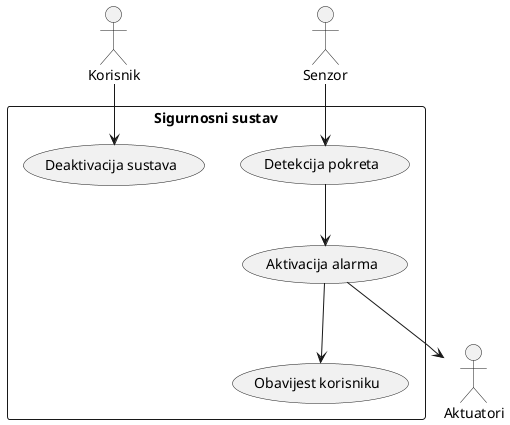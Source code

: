 @startuml
actor Korisnik
actor Senzor
actor Aktuatori

rectangle "Sigurnosni sustav" {
  usecase "Detekcija pokreta" as UC1
  usecase "Aktivacija alarma" as UC2
  usecase "Deaktivacija sustava" as UC3
  usecase "Obavijest korisniku" as UC4
}

Senzor --> UC1
UC1 --> UC2
Korisnik --> UC3
UC2 --> Aktuatori
UC2 --> UC4
@enduml
